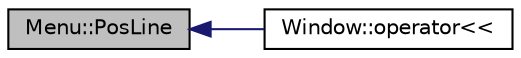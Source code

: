 digraph "Menu::PosLine"
{
  edge [fontname="Helvetica",fontsize="10",labelfontname="Helvetica",labelfontsize="10"];
  node [fontname="Helvetica",fontsize="10",shape=record];
  rankdir="LR";
  Node1 [label="Menu::PosLine",height=0.2,width=0.4,color="black", fillcolor="grey75", style="filled", fontcolor="black"];
  Node1 -> Node2 [dir="back",color="midnightblue",fontsize="10",style="solid"];
  Node2 [label="Window::operator\<\<",height=0.2,width=0.4,color="black", fillcolor="white", style="filled",URL="$class_window.html#a54ce1a8639b3576063f4267868fb7625",tooltip="Wyswietla menu. "];
}
